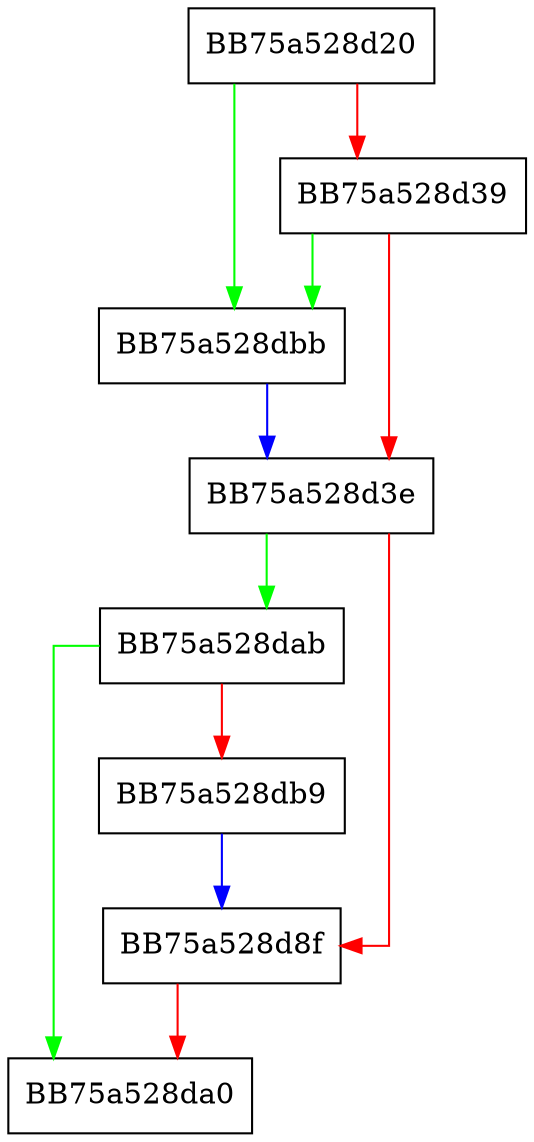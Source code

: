 digraph PopulateIdFindData {
  node [shape="box"];
  graph [splines=ortho];
  BB75a528d20 -> BB75a528dbb [color="green"];
  BB75a528d20 -> BB75a528d39 [color="red"];
  BB75a528d39 -> BB75a528dbb [color="green"];
  BB75a528d39 -> BB75a528d3e [color="red"];
  BB75a528d3e -> BB75a528dab [color="green"];
  BB75a528d3e -> BB75a528d8f [color="red"];
  BB75a528d8f -> BB75a528da0 [color="red"];
  BB75a528dab -> BB75a528da0 [color="green"];
  BB75a528dab -> BB75a528db9 [color="red"];
  BB75a528db9 -> BB75a528d8f [color="blue"];
  BB75a528dbb -> BB75a528d3e [color="blue"];
}